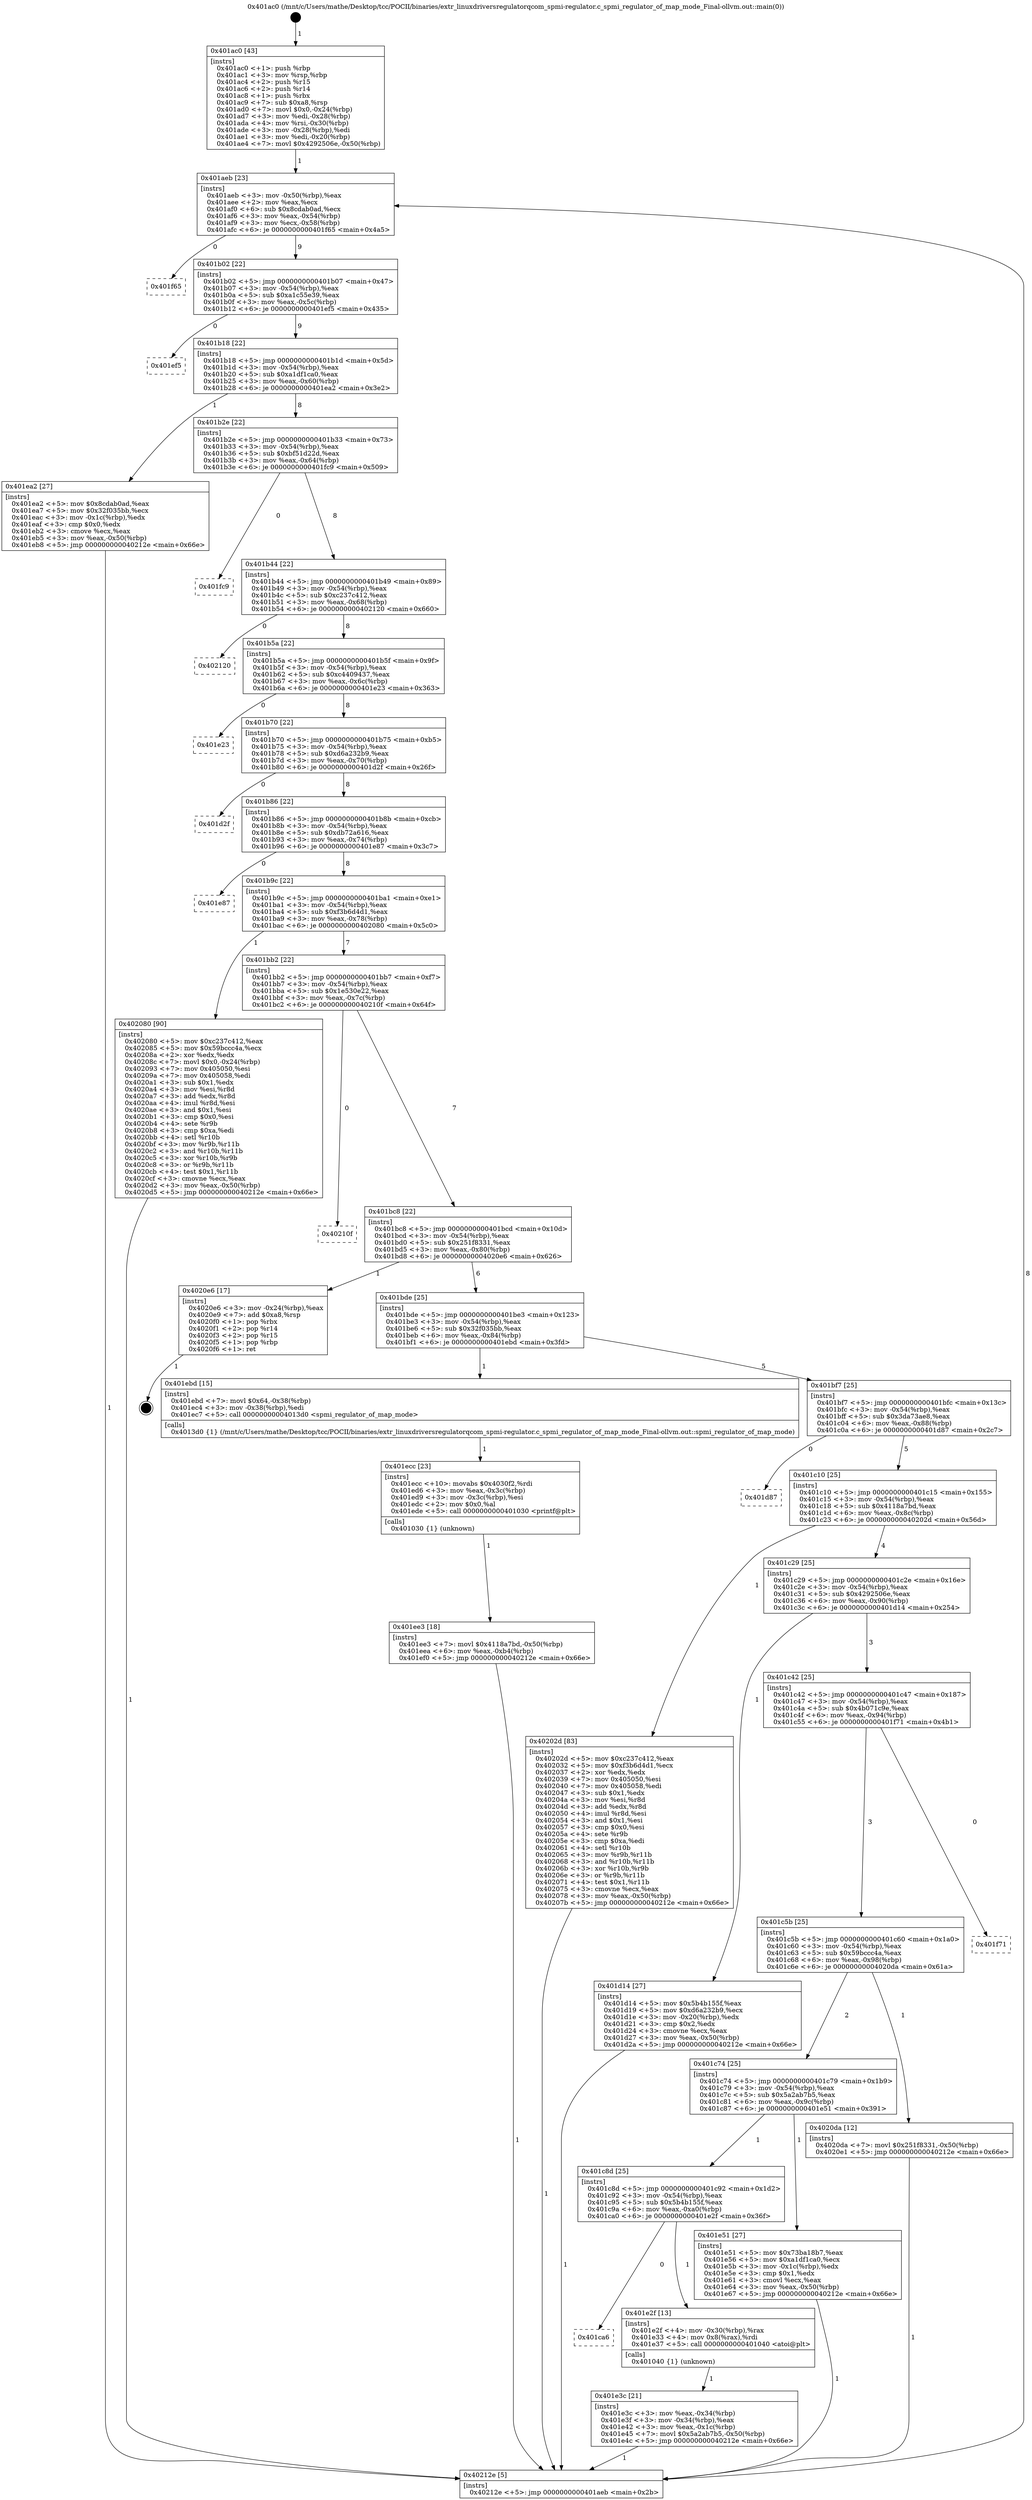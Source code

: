 digraph "0x401ac0" {
  label = "0x401ac0 (/mnt/c/Users/mathe/Desktop/tcc/POCII/binaries/extr_linuxdriversregulatorqcom_spmi-regulator.c_spmi_regulator_of_map_mode_Final-ollvm.out::main(0))"
  labelloc = "t"
  node[shape=record]

  Entry [label="",width=0.3,height=0.3,shape=circle,fillcolor=black,style=filled]
  "0x401aeb" [label="{
     0x401aeb [23]\l
     | [instrs]\l
     &nbsp;&nbsp;0x401aeb \<+3\>: mov -0x50(%rbp),%eax\l
     &nbsp;&nbsp;0x401aee \<+2\>: mov %eax,%ecx\l
     &nbsp;&nbsp;0x401af0 \<+6\>: sub $0x8cdab0ad,%ecx\l
     &nbsp;&nbsp;0x401af6 \<+3\>: mov %eax,-0x54(%rbp)\l
     &nbsp;&nbsp;0x401af9 \<+3\>: mov %ecx,-0x58(%rbp)\l
     &nbsp;&nbsp;0x401afc \<+6\>: je 0000000000401f65 \<main+0x4a5\>\l
  }"]
  "0x401f65" [label="{
     0x401f65\l
  }", style=dashed]
  "0x401b02" [label="{
     0x401b02 [22]\l
     | [instrs]\l
     &nbsp;&nbsp;0x401b02 \<+5\>: jmp 0000000000401b07 \<main+0x47\>\l
     &nbsp;&nbsp;0x401b07 \<+3\>: mov -0x54(%rbp),%eax\l
     &nbsp;&nbsp;0x401b0a \<+5\>: sub $0xa1c55e39,%eax\l
     &nbsp;&nbsp;0x401b0f \<+3\>: mov %eax,-0x5c(%rbp)\l
     &nbsp;&nbsp;0x401b12 \<+6\>: je 0000000000401ef5 \<main+0x435\>\l
  }"]
  Exit [label="",width=0.3,height=0.3,shape=circle,fillcolor=black,style=filled,peripheries=2]
  "0x401ef5" [label="{
     0x401ef5\l
  }", style=dashed]
  "0x401b18" [label="{
     0x401b18 [22]\l
     | [instrs]\l
     &nbsp;&nbsp;0x401b18 \<+5\>: jmp 0000000000401b1d \<main+0x5d\>\l
     &nbsp;&nbsp;0x401b1d \<+3\>: mov -0x54(%rbp),%eax\l
     &nbsp;&nbsp;0x401b20 \<+5\>: sub $0xa1df1ca0,%eax\l
     &nbsp;&nbsp;0x401b25 \<+3\>: mov %eax,-0x60(%rbp)\l
     &nbsp;&nbsp;0x401b28 \<+6\>: je 0000000000401ea2 \<main+0x3e2\>\l
  }"]
  "0x401ee3" [label="{
     0x401ee3 [18]\l
     | [instrs]\l
     &nbsp;&nbsp;0x401ee3 \<+7\>: movl $0x4118a7bd,-0x50(%rbp)\l
     &nbsp;&nbsp;0x401eea \<+6\>: mov %eax,-0xb4(%rbp)\l
     &nbsp;&nbsp;0x401ef0 \<+5\>: jmp 000000000040212e \<main+0x66e\>\l
  }"]
  "0x401ea2" [label="{
     0x401ea2 [27]\l
     | [instrs]\l
     &nbsp;&nbsp;0x401ea2 \<+5\>: mov $0x8cdab0ad,%eax\l
     &nbsp;&nbsp;0x401ea7 \<+5\>: mov $0x32f035bb,%ecx\l
     &nbsp;&nbsp;0x401eac \<+3\>: mov -0x1c(%rbp),%edx\l
     &nbsp;&nbsp;0x401eaf \<+3\>: cmp $0x0,%edx\l
     &nbsp;&nbsp;0x401eb2 \<+3\>: cmove %ecx,%eax\l
     &nbsp;&nbsp;0x401eb5 \<+3\>: mov %eax,-0x50(%rbp)\l
     &nbsp;&nbsp;0x401eb8 \<+5\>: jmp 000000000040212e \<main+0x66e\>\l
  }"]
  "0x401b2e" [label="{
     0x401b2e [22]\l
     | [instrs]\l
     &nbsp;&nbsp;0x401b2e \<+5\>: jmp 0000000000401b33 \<main+0x73\>\l
     &nbsp;&nbsp;0x401b33 \<+3\>: mov -0x54(%rbp),%eax\l
     &nbsp;&nbsp;0x401b36 \<+5\>: sub $0xbf51d22d,%eax\l
     &nbsp;&nbsp;0x401b3b \<+3\>: mov %eax,-0x64(%rbp)\l
     &nbsp;&nbsp;0x401b3e \<+6\>: je 0000000000401fc9 \<main+0x509\>\l
  }"]
  "0x401ecc" [label="{
     0x401ecc [23]\l
     | [instrs]\l
     &nbsp;&nbsp;0x401ecc \<+10\>: movabs $0x4030f2,%rdi\l
     &nbsp;&nbsp;0x401ed6 \<+3\>: mov %eax,-0x3c(%rbp)\l
     &nbsp;&nbsp;0x401ed9 \<+3\>: mov -0x3c(%rbp),%esi\l
     &nbsp;&nbsp;0x401edc \<+2\>: mov $0x0,%al\l
     &nbsp;&nbsp;0x401ede \<+5\>: call 0000000000401030 \<printf@plt\>\l
     | [calls]\l
     &nbsp;&nbsp;0x401030 \{1\} (unknown)\l
  }"]
  "0x401fc9" [label="{
     0x401fc9\l
  }", style=dashed]
  "0x401b44" [label="{
     0x401b44 [22]\l
     | [instrs]\l
     &nbsp;&nbsp;0x401b44 \<+5\>: jmp 0000000000401b49 \<main+0x89\>\l
     &nbsp;&nbsp;0x401b49 \<+3\>: mov -0x54(%rbp),%eax\l
     &nbsp;&nbsp;0x401b4c \<+5\>: sub $0xc237c412,%eax\l
     &nbsp;&nbsp;0x401b51 \<+3\>: mov %eax,-0x68(%rbp)\l
     &nbsp;&nbsp;0x401b54 \<+6\>: je 0000000000402120 \<main+0x660\>\l
  }"]
  "0x401e3c" [label="{
     0x401e3c [21]\l
     | [instrs]\l
     &nbsp;&nbsp;0x401e3c \<+3\>: mov %eax,-0x34(%rbp)\l
     &nbsp;&nbsp;0x401e3f \<+3\>: mov -0x34(%rbp),%eax\l
     &nbsp;&nbsp;0x401e42 \<+3\>: mov %eax,-0x1c(%rbp)\l
     &nbsp;&nbsp;0x401e45 \<+7\>: movl $0x5a2ab7b5,-0x50(%rbp)\l
     &nbsp;&nbsp;0x401e4c \<+5\>: jmp 000000000040212e \<main+0x66e\>\l
  }"]
  "0x402120" [label="{
     0x402120\l
  }", style=dashed]
  "0x401b5a" [label="{
     0x401b5a [22]\l
     | [instrs]\l
     &nbsp;&nbsp;0x401b5a \<+5\>: jmp 0000000000401b5f \<main+0x9f\>\l
     &nbsp;&nbsp;0x401b5f \<+3\>: mov -0x54(%rbp),%eax\l
     &nbsp;&nbsp;0x401b62 \<+5\>: sub $0xc4409437,%eax\l
     &nbsp;&nbsp;0x401b67 \<+3\>: mov %eax,-0x6c(%rbp)\l
     &nbsp;&nbsp;0x401b6a \<+6\>: je 0000000000401e23 \<main+0x363\>\l
  }"]
  "0x401ca6" [label="{
     0x401ca6\l
  }", style=dashed]
  "0x401e23" [label="{
     0x401e23\l
  }", style=dashed]
  "0x401b70" [label="{
     0x401b70 [22]\l
     | [instrs]\l
     &nbsp;&nbsp;0x401b70 \<+5\>: jmp 0000000000401b75 \<main+0xb5\>\l
     &nbsp;&nbsp;0x401b75 \<+3\>: mov -0x54(%rbp),%eax\l
     &nbsp;&nbsp;0x401b78 \<+5\>: sub $0xd6a232b9,%eax\l
     &nbsp;&nbsp;0x401b7d \<+3\>: mov %eax,-0x70(%rbp)\l
     &nbsp;&nbsp;0x401b80 \<+6\>: je 0000000000401d2f \<main+0x26f\>\l
  }"]
  "0x401e2f" [label="{
     0x401e2f [13]\l
     | [instrs]\l
     &nbsp;&nbsp;0x401e2f \<+4\>: mov -0x30(%rbp),%rax\l
     &nbsp;&nbsp;0x401e33 \<+4\>: mov 0x8(%rax),%rdi\l
     &nbsp;&nbsp;0x401e37 \<+5\>: call 0000000000401040 \<atoi@plt\>\l
     | [calls]\l
     &nbsp;&nbsp;0x401040 \{1\} (unknown)\l
  }"]
  "0x401d2f" [label="{
     0x401d2f\l
  }", style=dashed]
  "0x401b86" [label="{
     0x401b86 [22]\l
     | [instrs]\l
     &nbsp;&nbsp;0x401b86 \<+5\>: jmp 0000000000401b8b \<main+0xcb\>\l
     &nbsp;&nbsp;0x401b8b \<+3\>: mov -0x54(%rbp),%eax\l
     &nbsp;&nbsp;0x401b8e \<+5\>: sub $0xdb72a616,%eax\l
     &nbsp;&nbsp;0x401b93 \<+3\>: mov %eax,-0x74(%rbp)\l
     &nbsp;&nbsp;0x401b96 \<+6\>: je 0000000000401e87 \<main+0x3c7\>\l
  }"]
  "0x401c8d" [label="{
     0x401c8d [25]\l
     | [instrs]\l
     &nbsp;&nbsp;0x401c8d \<+5\>: jmp 0000000000401c92 \<main+0x1d2\>\l
     &nbsp;&nbsp;0x401c92 \<+3\>: mov -0x54(%rbp),%eax\l
     &nbsp;&nbsp;0x401c95 \<+5\>: sub $0x5b4b155f,%eax\l
     &nbsp;&nbsp;0x401c9a \<+6\>: mov %eax,-0xa0(%rbp)\l
     &nbsp;&nbsp;0x401ca0 \<+6\>: je 0000000000401e2f \<main+0x36f\>\l
  }"]
  "0x401e87" [label="{
     0x401e87\l
  }", style=dashed]
  "0x401b9c" [label="{
     0x401b9c [22]\l
     | [instrs]\l
     &nbsp;&nbsp;0x401b9c \<+5\>: jmp 0000000000401ba1 \<main+0xe1\>\l
     &nbsp;&nbsp;0x401ba1 \<+3\>: mov -0x54(%rbp),%eax\l
     &nbsp;&nbsp;0x401ba4 \<+5\>: sub $0xf3b6d4d1,%eax\l
     &nbsp;&nbsp;0x401ba9 \<+3\>: mov %eax,-0x78(%rbp)\l
     &nbsp;&nbsp;0x401bac \<+6\>: je 0000000000402080 \<main+0x5c0\>\l
  }"]
  "0x401e51" [label="{
     0x401e51 [27]\l
     | [instrs]\l
     &nbsp;&nbsp;0x401e51 \<+5\>: mov $0x73ba18b7,%eax\l
     &nbsp;&nbsp;0x401e56 \<+5\>: mov $0xa1df1ca0,%ecx\l
     &nbsp;&nbsp;0x401e5b \<+3\>: mov -0x1c(%rbp),%edx\l
     &nbsp;&nbsp;0x401e5e \<+3\>: cmp $0x1,%edx\l
     &nbsp;&nbsp;0x401e61 \<+3\>: cmovl %ecx,%eax\l
     &nbsp;&nbsp;0x401e64 \<+3\>: mov %eax,-0x50(%rbp)\l
     &nbsp;&nbsp;0x401e67 \<+5\>: jmp 000000000040212e \<main+0x66e\>\l
  }"]
  "0x402080" [label="{
     0x402080 [90]\l
     | [instrs]\l
     &nbsp;&nbsp;0x402080 \<+5\>: mov $0xc237c412,%eax\l
     &nbsp;&nbsp;0x402085 \<+5\>: mov $0x59bccc4a,%ecx\l
     &nbsp;&nbsp;0x40208a \<+2\>: xor %edx,%edx\l
     &nbsp;&nbsp;0x40208c \<+7\>: movl $0x0,-0x24(%rbp)\l
     &nbsp;&nbsp;0x402093 \<+7\>: mov 0x405050,%esi\l
     &nbsp;&nbsp;0x40209a \<+7\>: mov 0x405058,%edi\l
     &nbsp;&nbsp;0x4020a1 \<+3\>: sub $0x1,%edx\l
     &nbsp;&nbsp;0x4020a4 \<+3\>: mov %esi,%r8d\l
     &nbsp;&nbsp;0x4020a7 \<+3\>: add %edx,%r8d\l
     &nbsp;&nbsp;0x4020aa \<+4\>: imul %r8d,%esi\l
     &nbsp;&nbsp;0x4020ae \<+3\>: and $0x1,%esi\l
     &nbsp;&nbsp;0x4020b1 \<+3\>: cmp $0x0,%esi\l
     &nbsp;&nbsp;0x4020b4 \<+4\>: sete %r9b\l
     &nbsp;&nbsp;0x4020b8 \<+3\>: cmp $0xa,%edi\l
     &nbsp;&nbsp;0x4020bb \<+4\>: setl %r10b\l
     &nbsp;&nbsp;0x4020bf \<+3\>: mov %r9b,%r11b\l
     &nbsp;&nbsp;0x4020c2 \<+3\>: and %r10b,%r11b\l
     &nbsp;&nbsp;0x4020c5 \<+3\>: xor %r10b,%r9b\l
     &nbsp;&nbsp;0x4020c8 \<+3\>: or %r9b,%r11b\l
     &nbsp;&nbsp;0x4020cb \<+4\>: test $0x1,%r11b\l
     &nbsp;&nbsp;0x4020cf \<+3\>: cmovne %ecx,%eax\l
     &nbsp;&nbsp;0x4020d2 \<+3\>: mov %eax,-0x50(%rbp)\l
     &nbsp;&nbsp;0x4020d5 \<+5\>: jmp 000000000040212e \<main+0x66e\>\l
  }"]
  "0x401bb2" [label="{
     0x401bb2 [22]\l
     | [instrs]\l
     &nbsp;&nbsp;0x401bb2 \<+5\>: jmp 0000000000401bb7 \<main+0xf7\>\l
     &nbsp;&nbsp;0x401bb7 \<+3\>: mov -0x54(%rbp),%eax\l
     &nbsp;&nbsp;0x401bba \<+5\>: sub $0x1e530e22,%eax\l
     &nbsp;&nbsp;0x401bbf \<+3\>: mov %eax,-0x7c(%rbp)\l
     &nbsp;&nbsp;0x401bc2 \<+6\>: je 000000000040210f \<main+0x64f\>\l
  }"]
  "0x401c74" [label="{
     0x401c74 [25]\l
     | [instrs]\l
     &nbsp;&nbsp;0x401c74 \<+5\>: jmp 0000000000401c79 \<main+0x1b9\>\l
     &nbsp;&nbsp;0x401c79 \<+3\>: mov -0x54(%rbp),%eax\l
     &nbsp;&nbsp;0x401c7c \<+5\>: sub $0x5a2ab7b5,%eax\l
     &nbsp;&nbsp;0x401c81 \<+6\>: mov %eax,-0x9c(%rbp)\l
     &nbsp;&nbsp;0x401c87 \<+6\>: je 0000000000401e51 \<main+0x391\>\l
  }"]
  "0x40210f" [label="{
     0x40210f\l
  }", style=dashed]
  "0x401bc8" [label="{
     0x401bc8 [22]\l
     | [instrs]\l
     &nbsp;&nbsp;0x401bc8 \<+5\>: jmp 0000000000401bcd \<main+0x10d\>\l
     &nbsp;&nbsp;0x401bcd \<+3\>: mov -0x54(%rbp),%eax\l
     &nbsp;&nbsp;0x401bd0 \<+5\>: sub $0x251f8331,%eax\l
     &nbsp;&nbsp;0x401bd5 \<+3\>: mov %eax,-0x80(%rbp)\l
     &nbsp;&nbsp;0x401bd8 \<+6\>: je 00000000004020e6 \<main+0x626\>\l
  }"]
  "0x4020da" [label="{
     0x4020da [12]\l
     | [instrs]\l
     &nbsp;&nbsp;0x4020da \<+7\>: movl $0x251f8331,-0x50(%rbp)\l
     &nbsp;&nbsp;0x4020e1 \<+5\>: jmp 000000000040212e \<main+0x66e\>\l
  }"]
  "0x4020e6" [label="{
     0x4020e6 [17]\l
     | [instrs]\l
     &nbsp;&nbsp;0x4020e6 \<+3\>: mov -0x24(%rbp),%eax\l
     &nbsp;&nbsp;0x4020e9 \<+7\>: add $0xa8,%rsp\l
     &nbsp;&nbsp;0x4020f0 \<+1\>: pop %rbx\l
     &nbsp;&nbsp;0x4020f1 \<+2\>: pop %r14\l
     &nbsp;&nbsp;0x4020f3 \<+2\>: pop %r15\l
     &nbsp;&nbsp;0x4020f5 \<+1\>: pop %rbp\l
     &nbsp;&nbsp;0x4020f6 \<+1\>: ret\l
  }"]
  "0x401bde" [label="{
     0x401bde [25]\l
     | [instrs]\l
     &nbsp;&nbsp;0x401bde \<+5\>: jmp 0000000000401be3 \<main+0x123\>\l
     &nbsp;&nbsp;0x401be3 \<+3\>: mov -0x54(%rbp),%eax\l
     &nbsp;&nbsp;0x401be6 \<+5\>: sub $0x32f035bb,%eax\l
     &nbsp;&nbsp;0x401beb \<+6\>: mov %eax,-0x84(%rbp)\l
     &nbsp;&nbsp;0x401bf1 \<+6\>: je 0000000000401ebd \<main+0x3fd\>\l
  }"]
  "0x401c5b" [label="{
     0x401c5b [25]\l
     | [instrs]\l
     &nbsp;&nbsp;0x401c5b \<+5\>: jmp 0000000000401c60 \<main+0x1a0\>\l
     &nbsp;&nbsp;0x401c60 \<+3\>: mov -0x54(%rbp),%eax\l
     &nbsp;&nbsp;0x401c63 \<+5\>: sub $0x59bccc4a,%eax\l
     &nbsp;&nbsp;0x401c68 \<+6\>: mov %eax,-0x98(%rbp)\l
     &nbsp;&nbsp;0x401c6e \<+6\>: je 00000000004020da \<main+0x61a\>\l
  }"]
  "0x401ebd" [label="{
     0x401ebd [15]\l
     | [instrs]\l
     &nbsp;&nbsp;0x401ebd \<+7\>: movl $0x64,-0x38(%rbp)\l
     &nbsp;&nbsp;0x401ec4 \<+3\>: mov -0x38(%rbp),%edi\l
     &nbsp;&nbsp;0x401ec7 \<+5\>: call 00000000004013d0 \<spmi_regulator_of_map_mode\>\l
     | [calls]\l
     &nbsp;&nbsp;0x4013d0 \{1\} (/mnt/c/Users/mathe/Desktop/tcc/POCII/binaries/extr_linuxdriversregulatorqcom_spmi-regulator.c_spmi_regulator_of_map_mode_Final-ollvm.out::spmi_regulator_of_map_mode)\l
  }"]
  "0x401bf7" [label="{
     0x401bf7 [25]\l
     | [instrs]\l
     &nbsp;&nbsp;0x401bf7 \<+5\>: jmp 0000000000401bfc \<main+0x13c\>\l
     &nbsp;&nbsp;0x401bfc \<+3\>: mov -0x54(%rbp),%eax\l
     &nbsp;&nbsp;0x401bff \<+5\>: sub $0x3da73ae8,%eax\l
     &nbsp;&nbsp;0x401c04 \<+6\>: mov %eax,-0x88(%rbp)\l
     &nbsp;&nbsp;0x401c0a \<+6\>: je 0000000000401d87 \<main+0x2c7\>\l
  }"]
  "0x401f71" [label="{
     0x401f71\l
  }", style=dashed]
  "0x401d87" [label="{
     0x401d87\l
  }", style=dashed]
  "0x401c10" [label="{
     0x401c10 [25]\l
     | [instrs]\l
     &nbsp;&nbsp;0x401c10 \<+5\>: jmp 0000000000401c15 \<main+0x155\>\l
     &nbsp;&nbsp;0x401c15 \<+3\>: mov -0x54(%rbp),%eax\l
     &nbsp;&nbsp;0x401c18 \<+5\>: sub $0x4118a7bd,%eax\l
     &nbsp;&nbsp;0x401c1d \<+6\>: mov %eax,-0x8c(%rbp)\l
     &nbsp;&nbsp;0x401c23 \<+6\>: je 000000000040202d \<main+0x56d\>\l
  }"]
  "0x401ac0" [label="{
     0x401ac0 [43]\l
     | [instrs]\l
     &nbsp;&nbsp;0x401ac0 \<+1\>: push %rbp\l
     &nbsp;&nbsp;0x401ac1 \<+3\>: mov %rsp,%rbp\l
     &nbsp;&nbsp;0x401ac4 \<+2\>: push %r15\l
     &nbsp;&nbsp;0x401ac6 \<+2\>: push %r14\l
     &nbsp;&nbsp;0x401ac8 \<+1\>: push %rbx\l
     &nbsp;&nbsp;0x401ac9 \<+7\>: sub $0xa8,%rsp\l
     &nbsp;&nbsp;0x401ad0 \<+7\>: movl $0x0,-0x24(%rbp)\l
     &nbsp;&nbsp;0x401ad7 \<+3\>: mov %edi,-0x28(%rbp)\l
     &nbsp;&nbsp;0x401ada \<+4\>: mov %rsi,-0x30(%rbp)\l
     &nbsp;&nbsp;0x401ade \<+3\>: mov -0x28(%rbp),%edi\l
     &nbsp;&nbsp;0x401ae1 \<+3\>: mov %edi,-0x20(%rbp)\l
     &nbsp;&nbsp;0x401ae4 \<+7\>: movl $0x4292506e,-0x50(%rbp)\l
  }"]
  "0x40202d" [label="{
     0x40202d [83]\l
     | [instrs]\l
     &nbsp;&nbsp;0x40202d \<+5\>: mov $0xc237c412,%eax\l
     &nbsp;&nbsp;0x402032 \<+5\>: mov $0xf3b6d4d1,%ecx\l
     &nbsp;&nbsp;0x402037 \<+2\>: xor %edx,%edx\l
     &nbsp;&nbsp;0x402039 \<+7\>: mov 0x405050,%esi\l
     &nbsp;&nbsp;0x402040 \<+7\>: mov 0x405058,%edi\l
     &nbsp;&nbsp;0x402047 \<+3\>: sub $0x1,%edx\l
     &nbsp;&nbsp;0x40204a \<+3\>: mov %esi,%r8d\l
     &nbsp;&nbsp;0x40204d \<+3\>: add %edx,%r8d\l
     &nbsp;&nbsp;0x402050 \<+4\>: imul %r8d,%esi\l
     &nbsp;&nbsp;0x402054 \<+3\>: and $0x1,%esi\l
     &nbsp;&nbsp;0x402057 \<+3\>: cmp $0x0,%esi\l
     &nbsp;&nbsp;0x40205a \<+4\>: sete %r9b\l
     &nbsp;&nbsp;0x40205e \<+3\>: cmp $0xa,%edi\l
     &nbsp;&nbsp;0x402061 \<+4\>: setl %r10b\l
     &nbsp;&nbsp;0x402065 \<+3\>: mov %r9b,%r11b\l
     &nbsp;&nbsp;0x402068 \<+3\>: and %r10b,%r11b\l
     &nbsp;&nbsp;0x40206b \<+3\>: xor %r10b,%r9b\l
     &nbsp;&nbsp;0x40206e \<+3\>: or %r9b,%r11b\l
     &nbsp;&nbsp;0x402071 \<+4\>: test $0x1,%r11b\l
     &nbsp;&nbsp;0x402075 \<+3\>: cmovne %ecx,%eax\l
     &nbsp;&nbsp;0x402078 \<+3\>: mov %eax,-0x50(%rbp)\l
     &nbsp;&nbsp;0x40207b \<+5\>: jmp 000000000040212e \<main+0x66e\>\l
  }"]
  "0x401c29" [label="{
     0x401c29 [25]\l
     | [instrs]\l
     &nbsp;&nbsp;0x401c29 \<+5\>: jmp 0000000000401c2e \<main+0x16e\>\l
     &nbsp;&nbsp;0x401c2e \<+3\>: mov -0x54(%rbp),%eax\l
     &nbsp;&nbsp;0x401c31 \<+5\>: sub $0x4292506e,%eax\l
     &nbsp;&nbsp;0x401c36 \<+6\>: mov %eax,-0x90(%rbp)\l
     &nbsp;&nbsp;0x401c3c \<+6\>: je 0000000000401d14 \<main+0x254\>\l
  }"]
  "0x40212e" [label="{
     0x40212e [5]\l
     | [instrs]\l
     &nbsp;&nbsp;0x40212e \<+5\>: jmp 0000000000401aeb \<main+0x2b\>\l
  }"]
  "0x401d14" [label="{
     0x401d14 [27]\l
     | [instrs]\l
     &nbsp;&nbsp;0x401d14 \<+5\>: mov $0x5b4b155f,%eax\l
     &nbsp;&nbsp;0x401d19 \<+5\>: mov $0xd6a232b9,%ecx\l
     &nbsp;&nbsp;0x401d1e \<+3\>: mov -0x20(%rbp),%edx\l
     &nbsp;&nbsp;0x401d21 \<+3\>: cmp $0x2,%edx\l
     &nbsp;&nbsp;0x401d24 \<+3\>: cmovne %ecx,%eax\l
     &nbsp;&nbsp;0x401d27 \<+3\>: mov %eax,-0x50(%rbp)\l
     &nbsp;&nbsp;0x401d2a \<+5\>: jmp 000000000040212e \<main+0x66e\>\l
  }"]
  "0x401c42" [label="{
     0x401c42 [25]\l
     | [instrs]\l
     &nbsp;&nbsp;0x401c42 \<+5\>: jmp 0000000000401c47 \<main+0x187\>\l
     &nbsp;&nbsp;0x401c47 \<+3\>: mov -0x54(%rbp),%eax\l
     &nbsp;&nbsp;0x401c4a \<+5\>: sub $0x4b071c9e,%eax\l
     &nbsp;&nbsp;0x401c4f \<+6\>: mov %eax,-0x94(%rbp)\l
     &nbsp;&nbsp;0x401c55 \<+6\>: je 0000000000401f71 \<main+0x4b1\>\l
  }"]
  Entry -> "0x401ac0" [label=" 1"]
  "0x401aeb" -> "0x401f65" [label=" 0"]
  "0x401aeb" -> "0x401b02" [label=" 9"]
  "0x4020e6" -> Exit [label=" 1"]
  "0x401b02" -> "0x401ef5" [label=" 0"]
  "0x401b02" -> "0x401b18" [label=" 9"]
  "0x4020da" -> "0x40212e" [label=" 1"]
  "0x401b18" -> "0x401ea2" [label=" 1"]
  "0x401b18" -> "0x401b2e" [label=" 8"]
  "0x402080" -> "0x40212e" [label=" 1"]
  "0x401b2e" -> "0x401fc9" [label=" 0"]
  "0x401b2e" -> "0x401b44" [label=" 8"]
  "0x40202d" -> "0x40212e" [label=" 1"]
  "0x401b44" -> "0x402120" [label=" 0"]
  "0x401b44" -> "0x401b5a" [label=" 8"]
  "0x401ee3" -> "0x40212e" [label=" 1"]
  "0x401b5a" -> "0x401e23" [label=" 0"]
  "0x401b5a" -> "0x401b70" [label=" 8"]
  "0x401ecc" -> "0x401ee3" [label=" 1"]
  "0x401b70" -> "0x401d2f" [label=" 0"]
  "0x401b70" -> "0x401b86" [label=" 8"]
  "0x401ebd" -> "0x401ecc" [label=" 1"]
  "0x401b86" -> "0x401e87" [label=" 0"]
  "0x401b86" -> "0x401b9c" [label=" 8"]
  "0x401e51" -> "0x40212e" [label=" 1"]
  "0x401b9c" -> "0x402080" [label=" 1"]
  "0x401b9c" -> "0x401bb2" [label=" 7"]
  "0x401e3c" -> "0x40212e" [label=" 1"]
  "0x401bb2" -> "0x40210f" [label=" 0"]
  "0x401bb2" -> "0x401bc8" [label=" 7"]
  "0x401c8d" -> "0x401ca6" [label=" 0"]
  "0x401bc8" -> "0x4020e6" [label=" 1"]
  "0x401bc8" -> "0x401bde" [label=" 6"]
  "0x401c8d" -> "0x401e2f" [label=" 1"]
  "0x401bde" -> "0x401ebd" [label=" 1"]
  "0x401bde" -> "0x401bf7" [label=" 5"]
  "0x401c74" -> "0x401c8d" [label=" 1"]
  "0x401bf7" -> "0x401d87" [label=" 0"]
  "0x401bf7" -> "0x401c10" [label=" 5"]
  "0x401c74" -> "0x401e51" [label=" 1"]
  "0x401c10" -> "0x40202d" [label=" 1"]
  "0x401c10" -> "0x401c29" [label=" 4"]
  "0x401c5b" -> "0x401c74" [label=" 2"]
  "0x401c29" -> "0x401d14" [label=" 1"]
  "0x401c29" -> "0x401c42" [label=" 3"]
  "0x401d14" -> "0x40212e" [label=" 1"]
  "0x401ac0" -> "0x401aeb" [label=" 1"]
  "0x40212e" -> "0x401aeb" [label=" 8"]
  "0x401e2f" -> "0x401e3c" [label=" 1"]
  "0x401c42" -> "0x401f71" [label=" 0"]
  "0x401c42" -> "0x401c5b" [label=" 3"]
  "0x401ea2" -> "0x40212e" [label=" 1"]
  "0x401c5b" -> "0x4020da" [label=" 1"]
}
